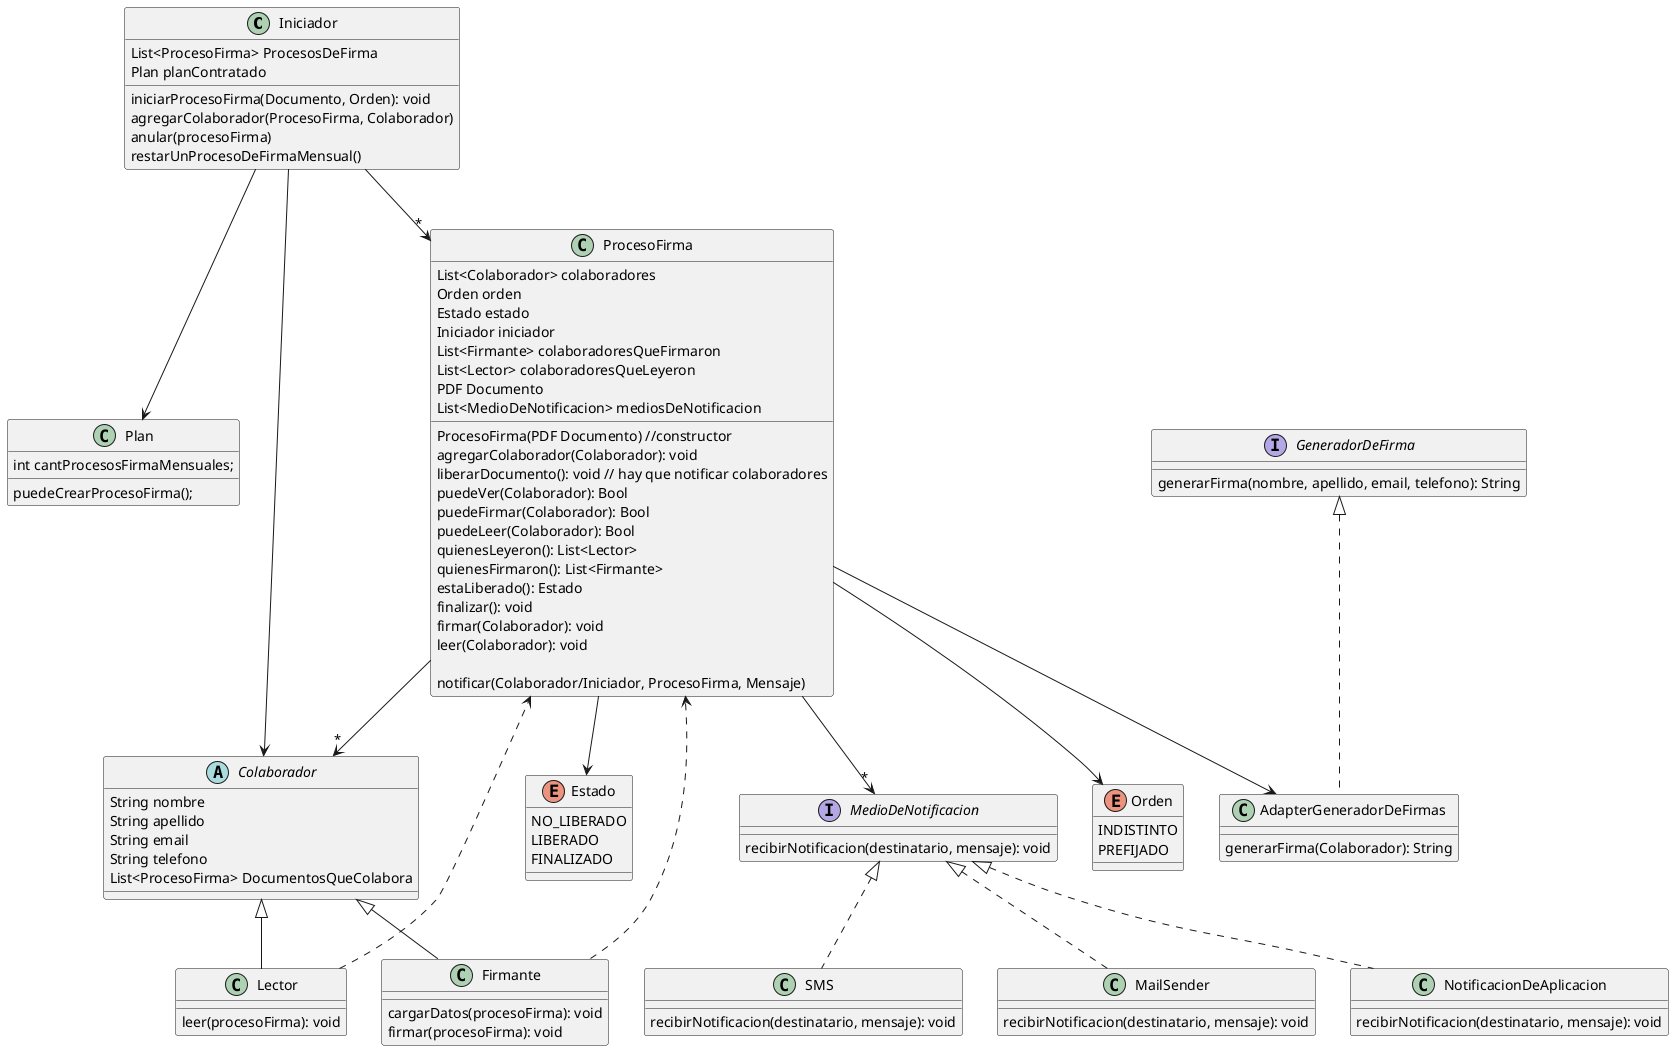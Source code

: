 @startuml
'https://plantuml.com/class-diagram

class Iniciador{
    List<ProcesoFirma> ProcesosDeFirma
    Plan planContratado
    iniciarProcesoFirma(Documento, Orden): void
    agregarColaborador(ProcesoFirma, Colaborador)
    anular(procesoFirma)
    restarUnProcesoDeFirmaMensual()
}

Iniciador -->"*" ProcesoFirma
Iniciador --> Plan
Iniciador --> Colaborador

' Planes: Plata, bronce, oro. para cada uno se hará
' una instancia del objeto/class Plan
class Plan{
    int cantProcesosFirmaMensuales;
    puedeCrearProcesoFirma();
}


class ProcesoFirma{
    List<Colaborador> colaboradores
    Orden orden
    Estado estado
    Iniciador iniciador
    List<Firmante> colaboradoresQueFirmaron
    List<Lector> colaboradoresQueLeyeron
    PDF Documento
    List<MedioDeNotificacion> mediosDeNotificacion

    ProcesoFirma(PDF Documento) //constructor
    agregarColaborador(Colaborador): void
    liberarDocumento(): void // hay que notificar colaboradores
    puedeVer(Colaborador): Bool
    puedeFirmar(Colaborador): Bool
    puedeLeer(Colaborador): Bool
    quienesLeyeron(): List<Lector>
    quienesFirmaron(): List<Firmante>
    estaLiberado(): Estado
    finalizar(): void
    firmar(Colaborador): void
    leer(Colaborador): void

    notificar(Colaborador/Iniciador, ProcesoFirma, Mensaje)
}

ProcesoFirma --> Orden
ProcesoFirma --> Estado
ProcesoFirma -->"*" Colaborador
ProcesoFirma --> AdapterGeneradorDeFirmas

interface GeneradorDeFirma{
    generarFirma(nombre, apellido, email, telefono): String
}

class AdapterGeneradorDeFirmas implements GeneradorDeFirma{
    generarFirma(Colaborador): String
}

enum Orden{
    INDISTINTO
    PREFIJADO
}

enum Estado{
    NO_LIBERADO
    LIBERADO
    FINALIZADO
}

Firmante ..> ProcesoFirma
Lector ..> ProcesoFirma

abstract Colaborador{
    String nombre
    String apellido
    String email
    String telefono
    List<ProcesoFirma> DocumentosQueColabora
}

class Firmante extends Colaborador{
    cargarDatos(procesoFirma): void
    firmar(procesoFirma): void
}

class Lector extends Colaborador{
    leer(procesoFirma): void
}

ProcesoFirma -->"*" MedioDeNotificacion

interface MedioDeNotificacion{
    recibirNotificacion(destinatario, mensaje): void
}

class MailSender implements MedioDeNotificacion{
    recibirNotificacion(destinatario, mensaje): void
}

class NotificacionDeAplicacion implements MedioDeNotificacion{
    recibirNotificacion(destinatario, mensaje): void
}

class SMS implements MedioDeNotificacion{
    recibirNotificacion(destinatario, mensaje): void
}

@enduml